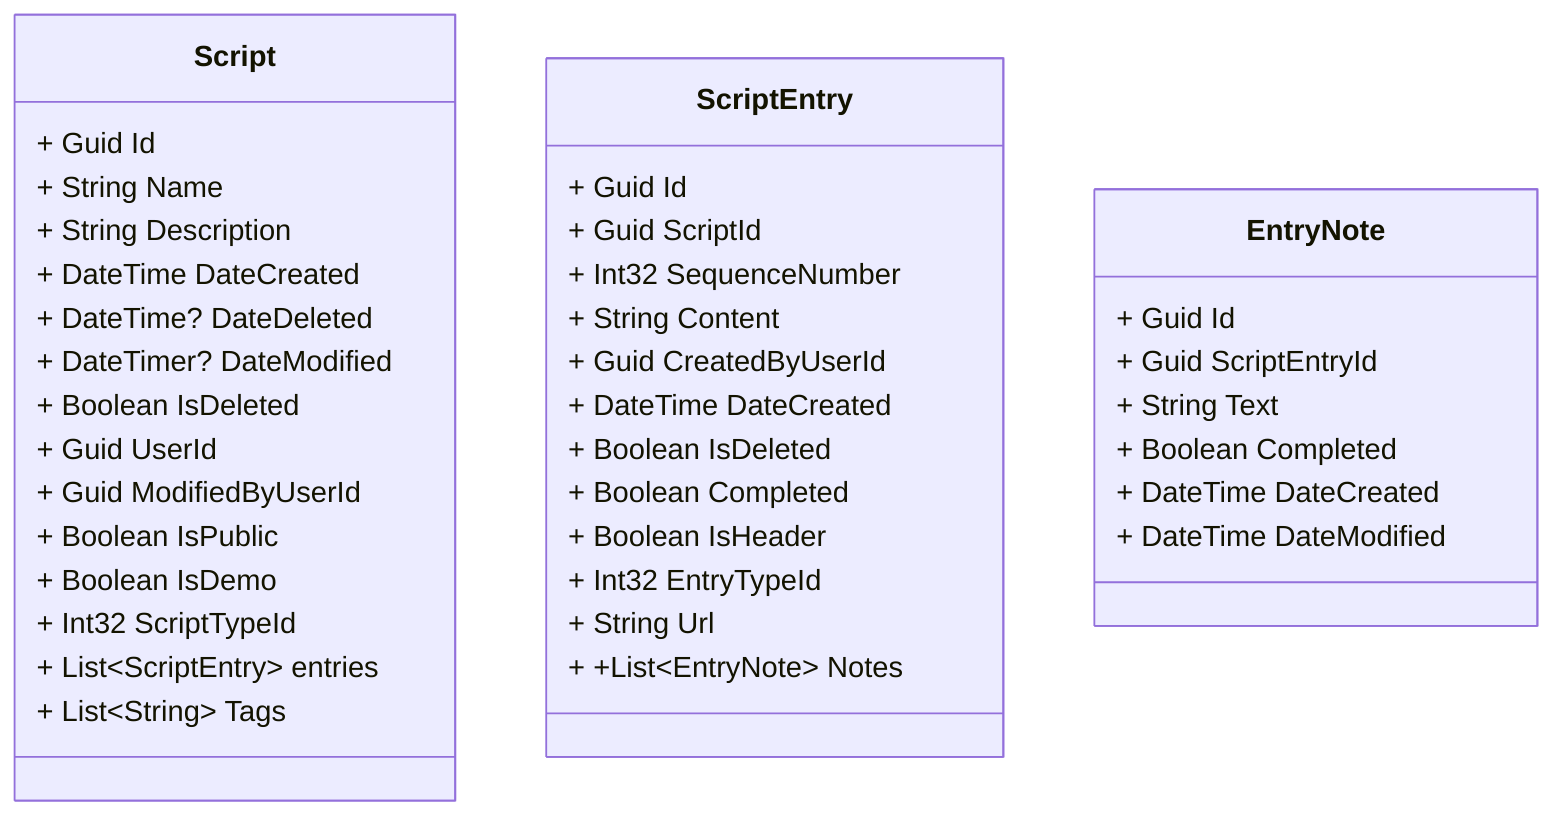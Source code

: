 classDiagram

class Script {
+ Guid Id
+ String Name
+ String Description
+ DateTime DateCreated
+ DateTime? DateDeleted
+ DateTimer? DateModified
+ Boolean IsDeleted
+ Guid UserId
+ Guid ModifiedByUserId
+ Boolean IsPublic
+ Boolean IsDemo
+ Int32 ScriptTypeId
+ List~ScriptEntry~ entries
+ List~String~ Tags
}

class ScriptEntry {
+ Guid Id
+ Guid ScriptId
+ Int32 SequenceNumber
+ String Content
+ Guid CreatedByUserId
+ DateTime DateCreated
+ Boolean IsDeleted
+ Boolean Completed
+ Boolean IsHeader
+ Int32 EntryTypeId
+ String Url
+ +List~EntryNote~ Notes
}

class EntryNote {
+ Guid Id
+ Guid ScriptEntryId
+ String Text
+ Boolean Completed
+ DateTime DateCreated
+ DateTime DateModified
}